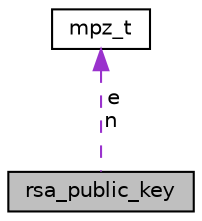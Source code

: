 digraph "rsa_public_key"
{
 // LATEX_PDF_SIZE
  edge [fontname="Helvetica",fontsize="10",labelfontname="Helvetica",labelfontsize="10"];
  node [fontname="Helvetica",fontsize="10",shape=record];
  Node1 [label="rsa_public_key",height=0.2,width=0.4,color="black", fillcolor="grey75", style="filled", fontcolor="black",tooltip=" "];
  Node2 -> Node1 [dir="back",color="darkorchid3",fontsize="10",style="dashed",label=" e\nn" ,fontname="Helvetica"];
  Node2 [label="mpz_t",height=0.2,width=0.4,color="black", fillcolor="white", style="filled",URL="$a00775.html",tooltip=" "];
}
